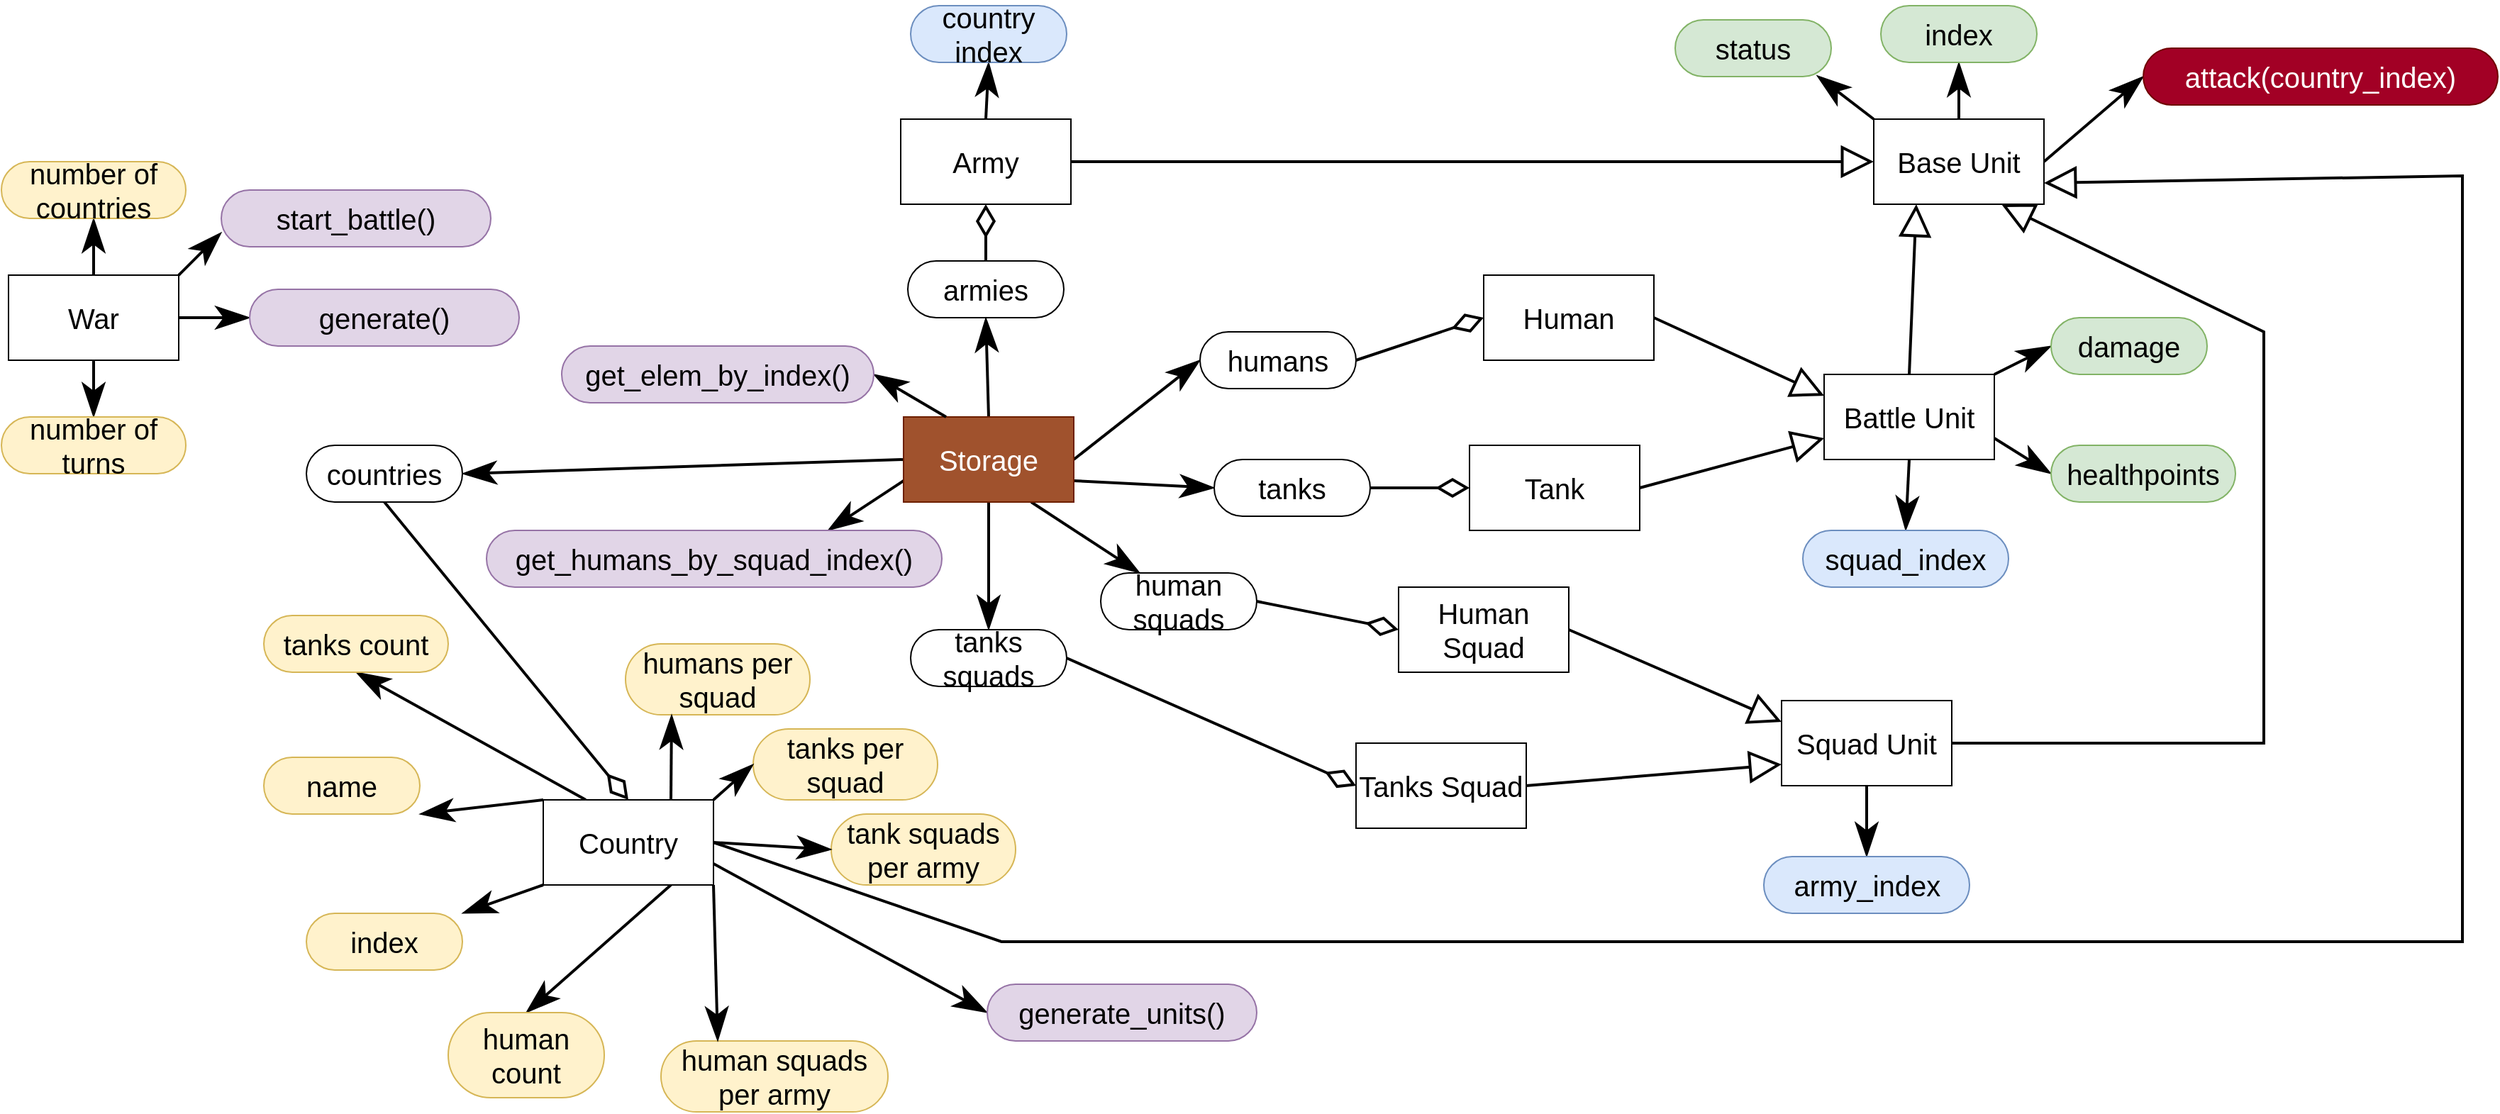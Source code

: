 <mxfile version="13.10.0" type="embed">
    <diagram id="MNfZ7LVemdb2_qo4F9Y-" name="Page-1">
        <mxGraphModel dx="1872" dy="2514" grid="1" gridSize="10" guides="1" tooltips="1" connect="1" arrows="1" fold="1" page="1" pageScale="1" pageWidth="827" pageHeight="1169" background="#ffffff" math="0" shadow="0">
            <root>
                <mxCell id="0"/>
                <mxCell id="1" parent="0"/>
                <mxCell id="jSn8bpEgDWQ1yjXRK3Lt-113" style="edgeStyle=none;rounded=0;orthogonalLoop=1;jettySize=auto;html=1;exitX=1;exitY=0.5;exitDx=0;exitDy=0;entryX=0;entryY=0.25;entryDx=0;entryDy=0;endArrow=block;endFill=0;endSize=18;strokeWidth=2;fontSize=20;" parent="1" source="jSn8bpEgDWQ1yjXRK3Lt-1" target="jSn8bpEgDWQ1yjXRK3Lt-112" edge="1">
                    <mxGeometry relative="1" as="geometry"/>
                </mxCell>
                <mxCell id="jSn8bpEgDWQ1yjXRK3Lt-1" value="Human" style="rounded=0;whiteSpace=wrap;html=1;fontSize=20;" parent="1" vertex="1">
                    <mxGeometry x="1530" y="-130" width="120" height="60" as="geometry"/>
                </mxCell>
                <mxCell id="jSn8bpEgDWQ1yjXRK3Lt-114" style="edgeStyle=none;rounded=0;orthogonalLoop=1;jettySize=auto;html=1;exitX=1;exitY=0.5;exitDx=0;exitDy=0;entryX=0;entryY=0.75;entryDx=0;entryDy=0;endArrow=block;endFill=0;endSize=18;strokeWidth=2;fontSize=20;" parent="1" source="jSn8bpEgDWQ1yjXRK3Lt-2" target="jSn8bpEgDWQ1yjXRK3Lt-112" edge="1">
                    <mxGeometry relative="1" as="geometry"/>
                </mxCell>
                <mxCell id="jSn8bpEgDWQ1yjXRK3Lt-2" value="Tank" style="rounded=0;whiteSpace=wrap;html=1;fontSize=20;" parent="1" vertex="1">
                    <mxGeometry x="1520" y="-10" width="120" height="60" as="geometry"/>
                </mxCell>
                <mxCell id="jSn8bpEgDWQ1yjXRK3Lt-33" value="humans per squad" style="rounded=1;whiteSpace=wrap;html=1;fontSize=20;arcSize=50;fillColor=#fff2cc;strokeColor=#d6b656;" parent="1" vertex="1">
                    <mxGeometry x="925" y="130" width="130" height="50" as="geometry"/>
                </mxCell>
                <mxCell id="jSn8bpEgDWQ1yjXRK3Lt-34" value="tanks per squad" style="rounded=1;whiteSpace=wrap;html=1;fontSize=20;arcSize=50;fillColor=#fff2cc;strokeColor=#d6b656;" parent="1" vertex="1">
                    <mxGeometry x="1015" y="190" width="130" height="50" as="geometry"/>
                </mxCell>
                <mxCell id="jSn8bpEgDWQ1yjXRK3Lt-35" value="tank squads per army" style="rounded=1;whiteSpace=wrap;html=1;fontSize=20;arcSize=50;fillColor=#fff2cc;strokeColor=#d6b656;" parent="1" vertex="1">
                    <mxGeometry x="1070" y="250" width="130" height="50" as="geometry"/>
                </mxCell>
                <mxCell id="jSn8bpEgDWQ1yjXRK3Lt-36" value="human squads per army" style="rounded=1;whiteSpace=wrap;html=1;fontSize=20;arcSize=50;fillColor=#fff2cc;strokeColor=#d6b656;" parent="1" vertex="1">
                    <mxGeometry x="950" y="410" width="160" height="50" as="geometry"/>
                </mxCell>
                <mxCell id="jSn8bpEgDWQ1yjXRK3Lt-14" value="name" style="rounded=1;whiteSpace=wrap;html=1;fontSize=20;arcSize=50;fillColor=#fff2cc;strokeColor=#d6b656;" parent="1" vertex="1">
                    <mxGeometry x="670" y="210" width="110" height="40" as="geometry"/>
                </mxCell>
                <mxCell id="jSn8bpEgDWQ1yjXRK3Lt-16" style="edgeStyle=none;rounded=0;orthogonalLoop=1;jettySize=auto;html=1;exitX=0;exitY=0;exitDx=0;exitDy=0;entryX=1;entryY=1;entryDx=0;entryDy=0;endArrow=classicThin;endFill=1;endSize=18;strokeWidth=2;fontSize=20;" parent="1" source="jSn8bpEgDWQ1yjXRK3Lt-15" target="jSn8bpEgDWQ1yjXRK3Lt-14" edge="1">
                    <mxGeometry x="720" y="170" as="geometry"/>
                </mxCell>
                <mxCell id="jSn8bpEgDWQ1yjXRK3Lt-39" style="edgeStyle=none;rounded=0;orthogonalLoop=1;jettySize=auto;html=1;exitX=0.25;exitY=0;exitDx=0;exitDy=0;entryX=0.5;entryY=1;entryDx=0;entryDy=0;endArrow=classicThin;endFill=1;endSize=18;strokeWidth=2;fontSize=20;" parent="1" source="jSn8bpEgDWQ1yjXRK3Lt-15" target="jSn8bpEgDWQ1yjXRK3Lt-38" edge="1">
                    <mxGeometry relative="1" as="geometry"/>
                </mxCell>
                <mxCell id="jSn8bpEgDWQ1yjXRK3Lt-40" style="edgeStyle=none;rounded=0;orthogonalLoop=1;jettySize=auto;html=1;exitX=0.75;exitY=0;exitDx=0;exitDy=0;entryX=0.25;entryY=1;entryDx=0;entryDy=0;endArrow=classicThin;endFill=1;endSize=18;strokeWidth=2;fontSize=20;" parent="1" source="jSn8bpEgDWQ1yjXRK3Lt-15" target="jSn8bpEgDWQ1yjXRK3Lt-33" edge="1">
                    <mxGeometry relative="1" as="geometry"/>
                </mxCell>
                <mxCell id="jSn8bpEgDWQ1yjXRK3Lt-41" style="edgeStyle=none;rounded=0;orthogonalLoop=1;jettySize=auto;html=1;exitX=1;exitY=0;exitDx=0;exitDy=0;entryX=0;entryY=0.5;entryDx=0;entryDy=0;endArrow=classicThin;endFill=1;endSize=18;strokeWidth=2;fontSize=20;" parent="1" source="jSn8bpEgDWQ1yjXRK3Lt-15" target="jSn8bpEgDWQ1yjXRK3Lt-34" edge="1">
                    <mxGeometry relative="1" as="geometry"/>
                </mxCell>
                <mxCell id="jSn8bpEgDWQ1yjXRK3Lt-42" style="edgeStyle=none;rounded=0;orthogonalLoop=1;jettySize=auto;html=1;exitX=1;exitY=0.5;exitDx=0;exitDy=0;entryX=0;entryY=0.5;entryDx=0;entryDy=0;endArrow=classicThin;endFill=1;endSize=18;strokeWidth=2;fontSize=20;" parent="1" source="jSn8bpEgDWQ1yjXRK3Lt-15" target="jSn8bpEgDWQ1yjXRK3Lt-35" edge="1">
                    <mxGeometry relative="1" as="geometry"/>
                </mxCell>
                <mxCell id="jSn8bpEgDWQ1yjXRK3Lt-43" style="edgeStyle=none;rounded=0;orthogonalLoop=1;jettySize=auto;html=1;exitX=1;exitY=1;exitDx=0;exitDy=0;entryX=0.25;entryY=0;entryDx=0;entryDy=0;endArrow=classicThin;endFill=1;endSize=18;strokeWidth=2;fontSize=20;" parent="1" source="jSn8bpEgDWQ1yjXRK3Lt-15" target="jSn8bpEgDWQ1yjXRK3Lt-36" edge="1">
                    <mxGeometry relative="1" as="geometry"/>
                </mxCell>
                <mxCell id="jSn8bpEgDWQ1yjXRK3Lt-44" style="edgeStyle=none;rounded=0;orthogonalLoop=1;jettySize=auto;html=1;exitX=0.75;exitY=1;exitDx=0;exitDy=0;entryX=0.5;entryY=0;entryDx=0;entryDy=0;endArrow=classicThin;endFill=1;endSize=18;strokeWidth=2;fontSize=20;" parent="1" source="jSn8bpEgDWQ1yjXRK3Lt-15" target="jSn8bpEgDWQ1yjXRK3Lt-37" edge="1">
                    <mxGeometry relative="1" as="geometry"/>
                </mxCell>
                <mxCell id="jSn8bpEgDWQ1yjXRK3Lt-74" style="edgeStyle=none;rounded=0;orthogonalLoop=1;jettySize=auto;html=1;exitX=1;exitY=0.75;exitDx=0;exitDy=0;entryX=0;entryY=0.5;entryDx=0;entryDy=0;endArrow=classicThin;endFill=1;endSize=18;strokeWidth=2;fontSize=20;" parent="1" source="jSn8bpEgDWQ1yjXRK3Lt-15" target="jSn8bpEgDWQ1yjXRK3Lt-73" edge="1">
                    <mxGeometry relative="1" as="geometry"/>
                </mxCell>
                <mxCell id="jSn8bpEgDWQ1yjXRK3Lt-148" style="edgeStyle=none;rounded=0;orthogonalLoop=1;jettySize=auto;html=1;exitX=1;exitY=0.5;exitDx=0;exitDy=0;endArrow=block;endFill=0;endSize=18;strokeWidth=2;fontSize=20;entryX=1;entryY=0.75;entryDx=0;entryDy=0;" parent="1" source="jSn8bpEgDWQ1yjXRK3Lt-15" target="jSn8bpEgDWQ1yjXRK3Lt-108" edge="1">
                    <mxGeometry relative="1" as="geometry">
                        <mxPoint x="2070" y="-230" as="targetPoint"/>
                        <Array as="points">
                            <mxPoint x="1190" y="340"/>
                            <mxPoint x="2220" y="340"/>
                            <mxPoint x="2220" y="-200"/>
                        </Array>
                    </mxGeometry>
                </mxCell>
                <mxCell id="jSn8bpEgDWQ1yjXRK3Lt-15" value="Country" style="rounded=0;whiteSpace=wrap;html=1;fontSize=20;" parent="1" vertex="1">
                    <mxGeometry x="867" y="240" width="120" height="60" as="geometry"/>
                </mxCell>
                <mxCell id="jSn8bpEgDWQ1yjXRK3Lt-19" value="index" style="rounded=1;whiteSpace=wrap;html=1;fontSize=20;arcSize=50;fillColor=#fff2cc;strokeColor=#d6b656;" parent="1" vertex="1">
                    <mxGeometry x="700" y="320" width="110" height="40" as="geometry"/>
                </mxCell>
                <mxCell id="jSn8bpEgDWQ1yjXRK3Lt-20" style="edgeStyle=none;rounded=0;orthogonalLoop=1;jettySize=auto;html=1;exitX=0;exitY=1;exitDx=0;exitDy=0;entryX=1;entryY=0;entryDx=0;entryDy=0;endArrow=classicThin;endFill=1;endSize=18;strokeWidth=2;fontSize=20;" parent="1" source="jSn8bpEgDWQ1yjXRK3Lt-15" target="jSn8bpEgDWQ1yjXRK3Lt-19" edge="1">
                    <mxGeometry x="720" y="170" as="geometry"/>
                </mxCell>
                <mxCell id="jSn8bpEgDWQ1yjXRK3Lt-37" value="human count" style="rounded=1;whiteSpace=wrap;html=1;fontSize=20;arcSize=50;fillColor=#fff2cc;strokeColor=#d6b656;" parent="1" vertex="1">
                    <mxGeometry x="800" y="390" width="110" height="60" as="geometry"/>
                </mxCell>
                <mxCell id="jSn8bpEgDWQ1yjXRK3Lt-38" value="tanks count" style="rounded=1;whiteSpace=wrap;html=1;fontSize=20;arcSize=50;fillColor=#fff2cc;strokeColor=#d6b656;" parent="1" vertex="1">
                    <mxGeometry x="670" y="110" width="130" height="40" as="geometry"/>
                </mxCell>
                <mxCell id="jSn8bpEgDWQ1yjXRK3Lt-51" style="edgeStyle=none;rounded=0;orthogonalLoop=1;jettySize=auto;html=1;exitX=0.5;exitY=1;exitDx=0;exitDy=0;entryX=0.5;entryY=0;entryDx=0;entryDy=0;endArrow=classicThin;endFill=1;endSize=18;strokeWidth=2;fontSize=20;" parent="1" source="jSn8bpEgDWQ1yjXRK3Lt-49" target="jSn8bpEgDWQ1yjXRK3Lt-50" edge="1">
                    <mxGeometry relative="1" as="geometry"/>
                </mxCell>
                <mxCell id="jSn8bpEgDWQ1yjXRK3Lt-53" style="edgeStyle=none;rounded=0;orthogonalLoop=1;jettySize=auto;html=1;exitX=0;exitY=0.5;exitDx=0;exitDy=0;entryX=1;entryY=0.5;entryDx=0;entryDy=0;endArrow=classicThin;endFill=1;endSize=18;strokeWidth=2;fontSize=20;" parent="1" source="jSn8bpEgDWQ1yjXRK3Lt-68" target="jSn8bpEgDWQ1yjXRK3Lt-52" edge="1">
                    <mxGeometry relative="1" as="geometry"/>
                </mxCell>
                <mxCell id="jSn8bpEgDWQ1yjXRK3Lt-56" style="edgeStyle=none;rounded=0;orthogonalLoop=1;jettySize=auto;html=1;exitX=0.5;exitY=0;exitDx=0;exitDy=0;entryX=0.5;entryY=1;entryDx=0;entryDy=0;endArrow=classicThin;endFill=1;endSize=18;strokeWidth=2;fontSize=20;" parent="1" source="jSn8bpEgDWQ1yjXRK3Lt-49" target="jSn8bpEgDWQ1yjXRK3Lt-55" edge="1">
                    <mxGeometry relative="1" as="geometry"/>
                </mxCell>
                <mxCell id="jSn8bpEgDWQ1yjXRK3Lt-58" style="edgeStyle=none;rounded=0;orthogonalLoop=1;jettySize=auto;html=1;exitX=1;exitY=0;exitDx=0;exitDy=0;entryX=0;entryY=0.75;entryDx=0;entryDy=0;endArrow=classicThin;endFill=1;endSize=18;strokeWidth=2;fontSize=20;" parent="1" source="jSn8bpEgDWQ1yjXRK3Lt-49" target="jSn8bpEgDWQ1yjXRK3Lt-57" edge="1">
                    <mxGeometry relative="1" as="geometry"/>
                </mxCell>
                <mxCell id="jSn8bpEgDWQ1yjXRK3Lt-102" style="edgeStyle=none;rounded=0;orthogonalLoop=1;jettySize=auto;html=1;exitX=1;exitY=0.5;exitDx=0;exitDy=0;entryX=0;entryY=0.5;entryDx=0;entryDy=0;endArrow=classicThin;endFill=1;endSize=18;strokeWidth=2;fontSize=20;" parent="1" source="jSn8bpEgDWQ1yjXRK3Lt-49" target="jSn8bpEgDWQ1yjXRK3Lt-101" edge="1">
                    <mxGeometry relative="1" as="geometry"/>
                </mxCell>
                <mxCell id="jSn8bpEgDWQ1yjXRK3Lt-49" value="War" style="rounded=0;whiteSpace=wrap;html=1;fontSize=20;" parent="1" vertex="1">
                    <mxGeometry x="490" y="-130" width="120" height="60" as="geometry"/>
                </mxCell>
                <mxCell id="jSn8bpEgDWQ1yjXRK3Lt-50" value="number of turns" style="rounded=1;whiteSpace=wrap;html=1;fontSize=20;arcSize=50;fillColor=#fff2cc;strokeColor=#d6b656;" parent="1" vertex="1">
                    <mxGeometry x="485" y="-30" width="130" height="40" as="geometry"/>
                </mxCell>
                <mxCell id="jSn8bpEgDWQ1yjXRK3Lt-54" style="edgeStyle=none;rounded=0;orthogonalLoop=1;jettySize=auto;html=1;exitX=0.5;exitY=1;exitDx=0;exitDy=0;entryX=0.5;entryY=0;entryDx=0;entryDy=0;endArrow=diamondThin;endFill=0;endSize=18;strokeWidth=2;fontSize=20;" parent="1" source="jSn8bpEgDWQ1yjXRK3Lt-52" target="jSn8bpEgDWQ1yjXRK3Lt-15" edge="1">
                    <mxGeometry relative="1" as="geometry"/>
                </mxCell>
                <mxCell id="jSn8bpEgDWQ1yjXRK3Lt-52" value="countries" style="rounded=1;whiteSpace=wrap;html=1;fontSize=20;arcSize=50;" parent="1" vertex="1">
                    <mxGeometry x="700" y="-10" width="110" height="40" as="geometry"/>
                </mxCell>
                <mxCell id="jSn8bpEgDWQ1yjXRK3Lt-55" value="number of countries" style="rounded=1;whiteSpace=wrap;html=1;fontSize=20;arcSize=50;fillColor=#fff2cc;strokeColor=#d6b656;" parent="1" vertex="1">
                    <mxGeometry x="485" y="-210" width="130" height="40" as="geometry"/>
                </mxCell>
                <mxCell id="jSn8bpEgDWQ1yjXRK3Lt-57" value="start_battle()" style="rounded=1;whiteSpace=wrap;html=1;fontSize=20;arcSize=50;fillColor=#e1d5e7;strokeColor=#9673a6;" parent="1" vertex="1">
                    <mxGeometry x="640" y="-190" width="190" height="40" as="geometry"/>
                </mxCell>
                <mxCell id="jSn8bpEgDWQ1yjXRK3Lt-70" style="edgeStyle=none;rounded=0;orthogonalLoop=1;jettySize=auto;html=1;exitX=1;exitY=0.5;exitDx=0;exitDy=0;entryX=0;entryY=0.5;entryDx=0;entryDy=0;endArrow=classicThin;endFill=1;endSize=18;strokeWidth=2;fontSize=20;" parent="1" source="jSn8bpEgDWQ1yjXRK3Lt-68" target="jSn8bpEgDWQ1yjXRK3Lt-69" edge="1">
                    <mxGeometry relative="1" as="geometry"/>
                </mxCell>
                <mxCell id="jSn8bpEgDWQ1yjXRK3Lt-72" style="edgeStyle=none;rounded=0;orthogonalLoop=1;jettySize=auto;html=1;exitX=1;exitY=0.75;exitDx=0;exitDy=0;entryX=0;entryY=0.5;entryDx=0;entryDy=0;endArrow=classicThin;endFill=1;endSize=18;strokeWidth=2;fontSize=20;" parent="1" source="jSn8bpEgDWQ1yjXRK3Lt-68" target="jSn8bpEgDWQ1yjXRK3Lt-71" edge="1">
                    <mxGeometry relative="1" as="geometry"/>
                </mxCell>
                <mxCell id="jSn8bpEgDWQ1yjXRK3Lt-76" style="edgeStyle=none;rounded=0;orthogonalLoop=1;jettySize=auto;html=1;exitX=0.5;exitY=0;exitDx=0;exitDy=0;entryX=0.5;entryY=1;entryDx=0;entryDy=0;endArrow=classicThin;endFill=1;endSize=18;strokeWidth=2;fontSize=20;" parent="1" source="jSn8bpEgDWQ1yjXRK3Lt-68" target="jSn8bpEgDWQ1yjXRK3Lt-75" edge="1">
                    <mxGeometry relative="1" as="geometry"/>
                </mxCell>
                <mxCell id="jSn8bpEgDWQ1yjXRK3Lt-106" style="edgeStyle=none;rounded=0;orthogonalLoop=1;jettySize=auto;html=1;exitX=0.75;exitY=1;exitDx=0;exitDy=0;entryX=0.25;entryY=0;entryDx=0;entryDy=0;endArrow=classicThin;endFill=1;endSize=18;strokeWidth=2;fontSize=20;" parent="1" source="jSn8bpEgDWQ1yjXRK3Lt-68" target="jSn8bpEgDWQ1yjXRK3Lt-104" edge="1">
                    <mxGeometry relative="1" as="geometry"/>
                </mxCell>
                <mxCell id="jSn8bpEgDWQ1yjXRK3Lt-107" style="edgeStyle=none;rounded=0;orthogonalLoop=1;jettySize=auto;html=1;exitX=0.5;exitY=1;exitDx=0;exitDy=0;entryX=0.5;entryY=0;entryDx=0;entryDy=0;endArrow=classicThin;endFill=1;endSize=18;strokeWidth=2;fontSize=20;" parent="1" source="jSn8bpEgDWQ1yjXRK3Lt-68" target="jSn8bpEgDWQ1yjXRK3Lt-105" edge="1">
                    <mxGeometry relative="1" as="geometry"/>
                </mxCell>
                <mxCell id="jSn8bpEgDWQ1yjXRK3Lt-143" style="edgeStyle=none;rounded=0;orthogonalLoop=1;jettySize=auto;html=1;exitX=0;exitY=0.75;exitDx=0;exitDy=0;entryX=0.75;entryY=0;entryDx=0;entryDy=0;endArrow=classicThin;endFill=1;endSize=18;strokeWidth=2;fontSize=20;" parent="1" source="jSn8bpEgDWQ1yjXRK3Lt-68" target="jSn8bpEgDWQ1yjXRK3Lt-142" edge="1">
                    <mxGeometry relative="1" as="geometry"/>
                </mxCell>
                <mxCell id="jSn8bpEgDWQ1yjXRK3Lt-68" value="Storage" style="rounded=0;whiteSpace=wrap;html=1;fontSize=20;fillColor=#a0522d;strokeColor=#6D1F00;fontColor=#ffffff;" parent="1" vertex="1">
                    <mxGeometry x="1121" y="-30" width="120" height="60" as="geometry"/>
                </mxCell>
                <mxCell id="jSn8bpEgDWQ1yjXRK3Lt-124" style="edgeStyle=none;rounded=0;orthogonalLoop=1;jettySize=auto;html=1;exitX=1;exitY=0.5;exitDx=0;exitDy=0;entryX=0;entryY=0.5;entryDx=0;entryDy=0;endArrow=diamondThin;endFill=0;endSize=18;strokeWidth=2;fontSize=20;" parent="1" source="jSn8bpEgDWQ1yjXRK3Lt-69" target="jSn8bpEgDWQ1yjXRK3Lt-1" edge="1">
                    <mxGeometry relative="1" as="geometry"/>
                </mxCell>
                <mxCell id="jSn8bpEgDWQ1yjXRK3Lt-69" value="humans" style="rounded=1;whiteSpace=wrap;html=1;fontSize=20;arcSize=50;" parent="1" vertex="1">
                    <mxGeometry x="1330" y="-90" width="110" height="40" as="geometry"/>
                </mxCell>
                <mxCell id="jSn8bpEgDWQ1yjXRK3Lt-125" style="edgeStyle=none;rounded=0;orthogonalLoop=1;jettySize=auto;html=1;exitX=1;exitY=0.5;exitDx=0;exitDy=0;entryX=0;entryY=0.5;entryDx=0;entryDy=0;endArrow=diamondThin;endFill=0;endSize=18;strokeWidth=2;fontSize=20;" parent="1" source="jSn8bpEgDWQ1yjXRK3Lt-71" target="jSn8bpEgDWQ1yjXRK3Lt-2" edge="1">
                    <mxGeometry relative="1" as="geometry"/>
                </mxCell>
                <mxCell id="jSn8bpEgDWQ1yjXRK3Lt-71" value="tanks" style="rounded=1;whiteSpace=wrap;html=1;fontSize=20;arcSize=50;" parent="1" vertex="1">
                    <mxGeometry x="1340" width="110" height="40" as="geometry"/>
                </mxCell>
                <mxCell id="jSn8bpEgDWQ1yjXRK3Lt-73" value="generate_units()" style="rounded=1;whiteSpace=wrap;html=1;fontSize=20;arcSize=50;fillColor=#e1d5e7;strokeColor=#9673a6;" parent="1" vertex="1">
                    <mxGeometry x="1180" y="370" width="190" height="40" as="geometry"/>
                </mxCell>
                <mxCell id="jSn8bpEgDWQ1yjXRK3Lt-100" style="edgeStyle=none;rounded=0;orthogonalLoop=1;jettySize=auto;html=1;exitX=0.5;exitY=0;exitDx=0;exitDy=0;entryX=0.5;entryY=1;entryDx=0;entryDy=0;endArrow=diamondThin;endFill=0;endSize=18;strokeWidth=2;fontSize=20;" parent="1" source="jSn8bpEgDWQ1yjXRK3Lt-75" target="jSn8bpEgDWQ1yjXRK3Lt-89" edge="1">
                    <mxGeometry relative="1" as="geometry">
                        <Array as="points"/>
                    </mxGeometry>
                </mxCell>
                <mxCell id="jSn8bpEgDWQ1yjXRK3Lt-147" style="edgeStyle=none;rounded=0;orthogonalLoop=1;jettySize=auto;html=1;exitX=0.25;exitY=0;exitDx=0;exitDy=0;entryX=1;entryY=0.5;entryDx=0;entryDy=0;endArrow=classicThin;endFill=1;endSize=18;strokeWidth=2;fontSize=20;" parent="1" source="jSn8bpEgDWQ1yjXRK3Lt-68" target="jSn8bpEgDWQ1yjXRK3Lt-140" edge="1">
                    <mxGeometry relative="1" as="geometry"/>
                </mxCell>
                <mxCell id="jSn8bpEgDWQ1yjXRK3Lt-75" value="armies" style="rounded=1;whiteSpace=wrap;html=1;fontSize=20;arcSize=50;" parent="1" vertex="1">
                    <mxGeometry x="1124" y="-140" width="110" height="40" as="geometry"/>
                </mxCell>
                <mxCell id="jSn8bpEgDWQ1yjXRK3Lt-134" style="edgeStyle=none;rounded=0;orthogonalLoop=1;jettySize=auto;html=1;exitX=1;exitY=0.5;exitDx=0;exitDy=0;entryX=0;entryY=0.25;entryDx=0;entryDy=0;endArrow=block;endFill=0;endSize=18;strokeWidth=2;fontSize=20;" parent="1" source="jSn8bpEgDWQ1yjXRK3Lt-78" target="jSn8bpEgDWQ1yjXRK3Lt-128" edge="1">
                    <mxGeometry relative="1" as="geometry"/>
                </mxCell>
                <mxCell id="jSn8bpEgDWQ1yjXRK3Lt-78" value="Human Squad" style="rounded=0;whiteSpace=wrap;html=1;fontSize=20;" parent="1" vertex="1">
                    <mxGeometry x="1470" y="90" width="120" height="60" as="geometry"/>
                </mxCell>
                <mxCell id="jSn8bpEgDWQ1yjXRK3Lt-135" style="edgeStyle=none;rounded=0;orthogonalLoop=1;jettySize=auto;html=1;exitX=1;exitY=0.5;exitDx=0;exitDy=0;entryX=0;entryY=0.75;entryDx=0;entryDy=0;endArrow=block;endFill=0;endSize=18;strokeWidth=2;fontSize=20;" parent="1" source="jSn8bpEgDWQ1yjXRK3Lt-79" target="jSn8bpEgDWQ1yjXRK3Lt-128" edge="1">
                    <mxGeometry relative="1" as="geometry"/>
                </mxCell>
                <mxCell id="jSn8bpEgDWQ1yjXRK3Lt-79" value="Tanks Squad" style="rounded=0;whiteSpace=wrap;html=1;fontSize=20;" parent="1" vertex="1">
                    <mxGeometry x="1440" y="200" width="120" height="60" as="geometry"/>
                </mxCell>
                <mxCell id="jSn8bpEgDWQ1yjXRK3Lt-111" style="edgeStyle=none;rounded=0;orthogonalLoop=1;jettySize=auto;html=1;exitX=1;exitY=0.5;exitDx=0;exitDy=0;entryX=0;entryY=0.5;entryDx=0;entryDy=0;endArrow=block;endFill=0;endSize=18;strokeWidth=2;fontSize=20;" parent="1" source="jSn8bpEgDWQ1yjXRK3Lt-89" target="jSn8bpEgDWQ1yjXRK3Lt-108" edge="1">
                    <mxGeometry relative="1" as="geometry"/>
                </mxCell>
                <mxCell id="jSn8bpEgDWQ1yjXRK3Lt-146" style="edgeStyle=none;rounded=0;orthogonalLoop=1;jettySize=auto;html=1;exitX=0.5;exitY=0;exitDx=0;exitDy=0;entryX=0.5;entryY=1;entryDx=0;entryDy=0;endArrow=classicThin;endFill=1;endSize=18;strokeWidth=2;fontSize=20;" parent="1" source="jSn8bpEgDWQ1yjXRK3Lt-89" target="jSn8bpEgDWQ1yjXRK3Lt-137" edge="1">
                    <mxGeometry relative="1" as="geometry"/>
                </mxCell>
                <mxCell id="jSn8bpEgDWQ1yjXRK3Lt-89" value="Army" style="rounded=0;whiteSpace=wrap;html=1;fontSize=20;" parent="1" vertex="1">
                    <mxGeometry x="1119" y="-240" width="120" height="60" as="geometry"/>
                </mxCell>
                <mxCell id="jSn8bpEgDWQ1yjXRK3Lt-101" value="generate()" style="rounded=1;whiteSpace=wrap;html=1;fontSize=20;arcSize=50;fillColor=#e1d5e7;strokeColor=#9673a6;" parent="1" vertex="1">
                    <mxGeometry x="660" y="-120" width="190" height="40" as="geometry"/>
                </mxCell>
                <mxCell id="jSn8bpEgDWQ1yjXRK3Lt-103" style="edgeStyle=none;rounded=0;orthogonalLoop=1;jettySize=auto;html=1;exitX=0.25;exitY=1;exitDx=0;exitDy=0;endArrow=classicThin;endFill=1;endSize=18;strokeWidth=2;fontSize=20;" parent="1" source="jSn8bpEgDWQ1yjXRK3Lt-2" target="jSn8bpEgDWQ1yjXRK3Lt-2" edge="1">
                    <mxGeometry relative="1" as="geometry"/>
                </mxCell>
                <mxCell id="jSn8bpEgDWQ1yjXRK3Lt-126" style="edgeStyle=none;rounded=0;orthogonalLoop=1;jettySize=auto;html=1;exitX=1;exitY=0.5;exitDx=0;exitDy=0;entryX=0;entryY=0.5;entryDx=0;entryDy=0;endArrow=diamondThin;endFill=0;endSize=18;strokeWidth=2;fontSize=20;" parent="1" source="jSn8bpEgDWQ1yjXRK3Lt-104" target="jSn8bpEgDWQ1yjXRK3Lt-78" edge="1">
                    <mxGeometry relative="1" as="geometry"/>
                </mxCell>
                <mxCell id="jSn8bpEgDWQ1yjXRK3Lt-104" value="human squads" style="rounded=1;whiteSpace=wrap;html=1;fontSize=20;arcSize=50;" parent="1" vertex="1">
                    <mxGeometry x="1260" y="80" width="110" height="40" as="geometry"/>
                </mxCell>
                <mxCell id="jSn8bpEgDWQ1yjXRK3Lt-127" style="edgeStyle=none;rounded=0;orthogonalLoop=1;jettySize=auto;html=1;exitX=1;exitY=0.5;exitDx=0;exitDy=0;entryX=0;entryY=0.5;entryDx=0;entryDy=0;endArrow=diamondThin;endFill=0;endSize=18;strokeWidth=2;fontSize=20;" parent="1" source="jSn8bpEgDWQ1yjXRK3Lt-105" target="jSn8bpEgDWQ1yjXRK3Lt-79" edge="1">
                    <mxGeometry relative="1" as="geometry"/>
                </mxCell>
                <mxCell id="jSn8bpEgDWQ1yjXRK3Lt-105" value="tanks&lt;br&gt;squads" style="rounded=1;whiteSpace=wrap;html=1;fontSize=20;arcSize=50;" parent="1" vertex="1">
                    <mxGeometry x="1126" y="120" width="110" height="40" as="geometry"/>
                </mxCell>
                <mxCell id="jSn8bpEgDWQ1yjXRK3Lt-110" style="edgeStyle=none;rounded=0;orthogonalLoop=1;jettySize=auto;html=1;exitX=0.5;exitY=0;exitDx=0;exitDy=0;entryX=0.5;entryY=1;entryDx=0;entryDy=0;endArrow=classicThin;endFill=1;endSize=18;strokeWidth=2;fontSize=20;" parent="1" source="jSn8bpEgDWQ1yjXRK3Lt-108" target="jSn8bpEgDWQ1yjXRK3Lt-109" edge="1">
                    <mxGeometry relative="1" as="geometry"/>
                </mxCell>
                <mxCell id="jSn8bpEgDWQ1yjXRK3Lt-119" style="edgeStyle=none;rounded=0;orthogonalLoop=1;jettySize=auto;html=1;exitX=1;exitY=0.5;exitDx=0;exitDy=0;entryX=0;entryY=0.5;entryDx=0;entryDy=0;endArrow=classicThin;endFill=1;endSize=18;strokeWidth=2;fontSize=20;" parent="1" source="jSn8bpEgDWQ1yjXRK3Lt-108" target="jSn8bpEgDWQ1yjXRK3Lt-116" edge="1">
                    <mxGeometry relative="1" as="geometry"/>
                </mxCell>
                <mxCell id="jSn8bpEgDWQ1yjXRK3Lt-150" style="edgeStyle=none;rounded=0;orthogonalLoop=1;jettySize=auto;html=1;exitX=0;exitY=0;exitDx=0;exitDy=0;entryX=0.909;entryY=0.983;entryDx=0;entryDy=0;entryPerimeter=0;endArrow=classicThin;endFill=1;endSize=18;strokeWidth=2;fontSize=20;" parent="1" source="jSn8bpEgDWQ1yjXRK3Lt-108" target="jSn8bpEgDWQ1yjXRK3Lt-149" edge="1">
                    <mxGeometry relative="1" as="geometry"/>
                </mxCell>
                <mxCell id="jSn8bpEgDWQ1yjXRK3Lt-108" value="Base Unit" style="rounded=0;whiteSpace=wrap;html=1;fontSize=20;" parent="1" vertex="1">
                    <mxGeometry x="1805" y="-240" width="120" height="60" as="geometry"/>
                </mxCell>
                <mxCell id="jSn8bpEgDWQ1yjXRK3Lt-109" value="index" style="rounded=1;whiteSpace=wrap;html=1;fontSize=20;arcSize=50;fillColor=#d5e8d4;strokeColor=#82b366;" parent="1" vertex="1">
                    <mxGeometry x="1810" y="-320" width="110" height="40" as="geometry"/>
                </mxCell>
                <mxCell id="jSn8bpEgDWQ1yjXRK3Lt-118" style="edgeStyle=none;rounded=0;orthogonalLoop=1;jettySize=auto;html=1;exitX=0.5;exitY=0;exitDx=0;exitDy=0;entryX=0.25;entryY=1;entryDx=0;entryDy=0;endArrow=block;endFill=0;endSize=18;strokeWidth=2;fontSize=20;" parent="1" source="jSn8bpEgDWQ1yjXRK3Lt-112" target="jSn8bpEgDWQ1yjXRK3Lt-108" edge="1">
                    <mxGeometry relative="1" as="geometry"/>
                </mxCell>
                <mxCell id="jSn8bpEgDWQ1yjXRK3Lt-122" style="edgeStyle=none;rounded=0;orthogonalLoop=1;jettySize=auto;html=1;exitX=1;exitY=0;exitDx=0;exitDy=0;entryX=0;entryY=0.5;entryDx=0;entryDy=0;endArrow=classicThin;endFill=1;endSize=18;strokeWidth=2;fontSize=20;" parent="1" source="jSn8bpEgDWQ1yjXRK3Lt-112" target="jSn8bpEgDWQ1yjXRK3Lt-120" edge="1">
                    <mxGeometry relative="1" as="geometry"/>
                </mxCell>
                <mxCell id="jSn8bpEgDWQ1yjXRK3Lt-123" style="edgeStyle=none;rounded=0;orthogonalLoop=1;jettySize=auto;html=1;exitX=1;exitY=0.75;exitDx=0;exitDy=0;entryX=0;entryY=0.5;entryDx=0;entryDy=0;endArrow=classicThin;endFill=1;endSize=18;strokeWidth=2;fontSize=20;" parent="1" source="jSn8bpEgDWQ1yjXRK3Lt-112" target="jSn8bpEgDWQ1yjXRK3Lt-121" edge="1">
                    <mxGeometry relative="1" as="geometry"/>
                </mxCell>
                <mxCell id="jSn8bpEgDWQ1yjXRK3Lt-141" style="edgeStyle=none;rounded=0;orthogonalLoop=1;jettySize=auto;html=1;exitX=0.5;exitY=1;exitDx=0;exitDy=0;entryX=0.5;entryY=0;entryDx=0;entryDy=0;endArrow=classicThin;endFill=1;endSize=18;strokeWidth=2;fontSize=20;" parent="1" source="jSn8bpEgDWQ1yjXRK3Lt-112" target="jSn8bpEgDWQ1yjXRK3Lt-139" edge="1">
                    <mxGeometry relative="1" as="geometry"/>
                </mxCell>
                <mxCell id="jSn8bpEgDWQ1yjXRK3Lt-112" value="Battle Unit" style="rounded=0;whiteSpace=wrap;html=1;fontSize=20;" parent="1" vertex="1">
                    <mxGeometry x="1770" y="-60" width="120" height="60" as="geometry"/>
                </mxCell>
                <mxCell id="jSn8bpEgDWQ1yjXRK3Lt-116" value="attack(country_index)" style="rounded=1;whiteSpace=wrap;html=1;fontSize=20;arcSize=50;fillColor=#a20025;strokeColor=#6F0000;fontColor=#ffffff;" parent="1" vertex="1">
                    <mxGeometry x="1995" y="-290" width="250" height="40" as="geometry"/>
                </mxCell>
                <mxCell id="jSn8bpEgDWQ1yjXRK3Lt-120" value="damage" style="rounded=1;whiteSpace=wrap;html=1;fontSize=20;arcSize=50;fillColor=#d5e8d4;strokeColor=#82b366;" parent="1" vertex="1">
                    <mxGeometry x="1930" y="-100" width="110" height="40" as="geometry"/>
                </mxCell>
                <mxCell id="jSn8bpEgDWQ1yjXRK3Lt-121" value="healthpoints" style="rounded=1;whiteSpace=wrap;html=1;fontSize=20;arcSize=50;fillColor=#d5e8d4;strokeColor=#82b366;" parent="1" vertex="1">
                    <mxGeometry x="1930" y="-10" width="130" height="40" as="geometry"/>
                </mxCell>
                <mxCell id="jSn8bpEgDWQ1yjXRK3Lt-136" style="edgeStyle=none;rounded=0;orthogonalLoop=1;jettySize=auto;html=1;exitX=1;exitY=0.5;exitDx=0;exitDy=0;endArrow=block;endFill=0;endSize=18;strokeWidth=2;fontSize=20;entryX=0.75;entryY=1;entryDx=0;entryDy=0;" parent="1" source="jSn8bpEgDWQ1yjXRK3Lt-128" target="jSn8bpEgDWQ1yjXRK3Lt-108" edge="1">
                    <mxGeometry relative="1" as="geometry">
                        <mxPoint x="2000" y="-330" as="targetPoint"/>
                        <Array as="points">
                            <mxPoint x="2080" y="200"/>
                            <mxPoint x="2080" y="-90"/>
                        </Array>
                    </mxGeometry>
                </mxCell>
                <mxCell id="jSn8bpEgDWQ1yjXRK3Lt-145" style="edgeStyle=none;rounded=0;orthogonalLoop=1;jettySize=auto;html=1;exitX=0.5;exitY=1;exitDx=0;exitDy=0;entryX=0.5;entryY=0;entryDx=0;entryDy=0;endArrow=classicThin;endFill=1;endSize=18;strokeWidth=2;fontSize=20;" parent="1" source="jSn8bpEgDWQ1yjXRK3Lt-128" target="jSn8bpEgDWQ1yjXRK3Lt-144" edge="1">
                    <mxGeometry relative="1" as="geometry"/>
                </mxCell>
                <mxCell id="jSn8bpEgDWQ1yjXRK3Lt-128" value="Squad Unit" style="rounded=0;whiteSpace=wrap;html=1;fontSize=20;" parent="1" vertex="1">
                    <mxGeometry x="1740" y="170" width="120" height="60" as="geometry"/>
                </mxCell>
                <mxCell id="jSn8bpEgDWQ1yjXRK3Lt-137" value="country index" style="rounded=1;whiteSpace=wrap;html=1;fontSize=20;arcSize=50;fillColor=#dae8fc;strokeColor=#6c8ebf;" parent="1" vertex="1">
                    <mxGeometry x="1126" y="-320" width="110" height="40" as="geometry"/>
                </mxCell>
                <mxCell id="jSn8bpEgDWQ1yjXRK3Lt-139" value="squad_index" style="rounded=1;whiteSpace=wrap;html=1;fontSize=20;arcSize=50;fillColor=#dae8fc;strokeColor=#6c8ebf;" parent="1" vertex="1">
                    <mxGeometry x="1755" y="50" width="145" height="40" as="geometry"/>
                </mxCell>
                <mxCell id="jSn8bpEgDWQ1yjXRK3Lt-140" value="get_elem_by_index()" style="rounded=1;whiteSpace=wrap;html=1;fontSize=20;arcSize=50;fillColor=#e1d5e7;strokeColor=#9673a6;" parent="1" vertex="1">
                    <mxGeometry x="880" y="-80" width="220" height="40" as="geometry"/>
                </mxCell>
                <mxCell id="jSn8bpEgDWQ1yjXRK3Lt-142" value="get_humans_by_squad_index()" style="rounded=1;whiteSpace=wrap;html=1;fontSize=20;arcSize=50;fillColor=#e1d5e7;strokeColor=#9673a6;" parent="1" vertex="1">
                    <mxGeometry x="827" y="50" width="321" height="40" as="geometry"/>
                </mxCell>
                <mxCell id="jSn8bpEgDWQ1yjXRK3Lt-144" value="army_index" style="rounded=1;whiteSpace=wrap;html=1;fontSize=20;arcSize=50;fillColor=#dae8fc;strokeColor=#6c8ebf;" parent="1" vertex="1">
                    <mxGeometry x="1727.5" y="280" width="145" height="40" as="geometry"/>
                </mxCell>
                <mxCell id="jSn8bpEgDWQ1yjXRK3Lt-149" value="status" style="rounded=1;whiteSpace=wrap;html=1;fontSize=20;arcSize=50;fillColor=#d5e8d4;strokeColor=#82b366;" parent="1" vertex="1">
                    <mxGeometry x="1665" y="-310" width="110" height="40" as="geometry"/>
                </mxCell>
            </root>
        </mxGraphModel>
    </diagram>
</mxfile>